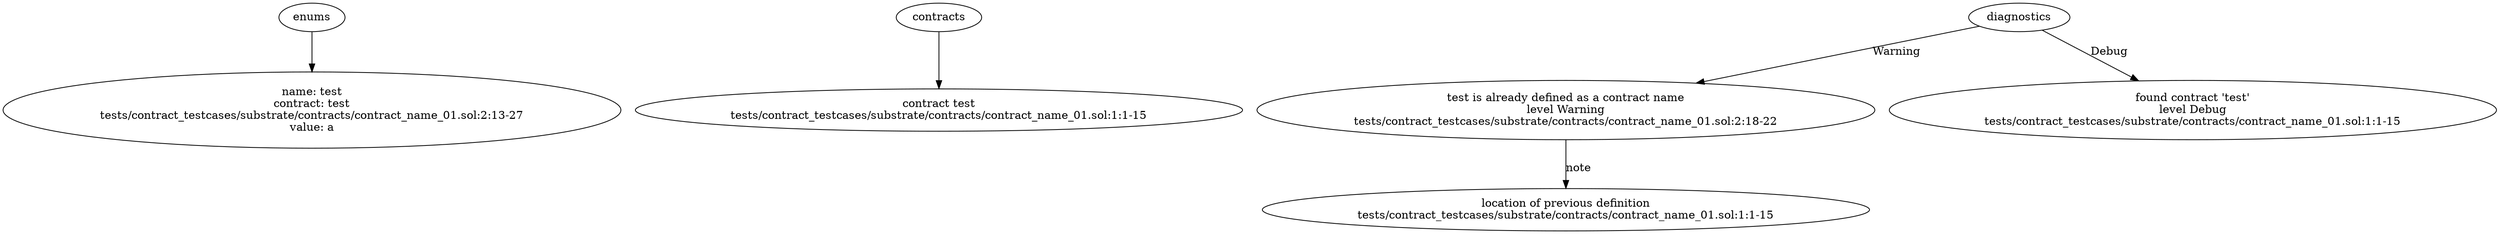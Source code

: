 strict digraph "tests/contract_testcases/substrate/contracts/contract_name_01.sol" {
	test [label="name: test\ncontract: test\ntests/contract_testcases/substrate/contracts/contract_name_01.sol:2:13-27\nvalue: a"]
	contract [label="contract test\ntests/contract_testcases/substrate/contracts/contract_name_01.sol:1:1-15"]
	diagnostic [label="test is already defined as a contract name\nlevel Warning\ntests/contract_testcases/substrate/contracts/contract_name_01.sol:2:18-22"]
	note [label="location of previous definition\ntests/contract_testcases/substrate/contracts/contract_name_01.sol:1:1-15"]
	diagnostic_8 [label="found contract 'test'\nlevel Debug\ntests/contract_testcases/substrate/contracts/contract_name_01.sol:1:1-15"]
	enums -> test
	contracts -> contract
	diagnostics -> diagnostic [label="Warning"]
	diagnostic -> note [label="note"]
	diagnostics -> diagnostic_8 [label="Debug"]
}
